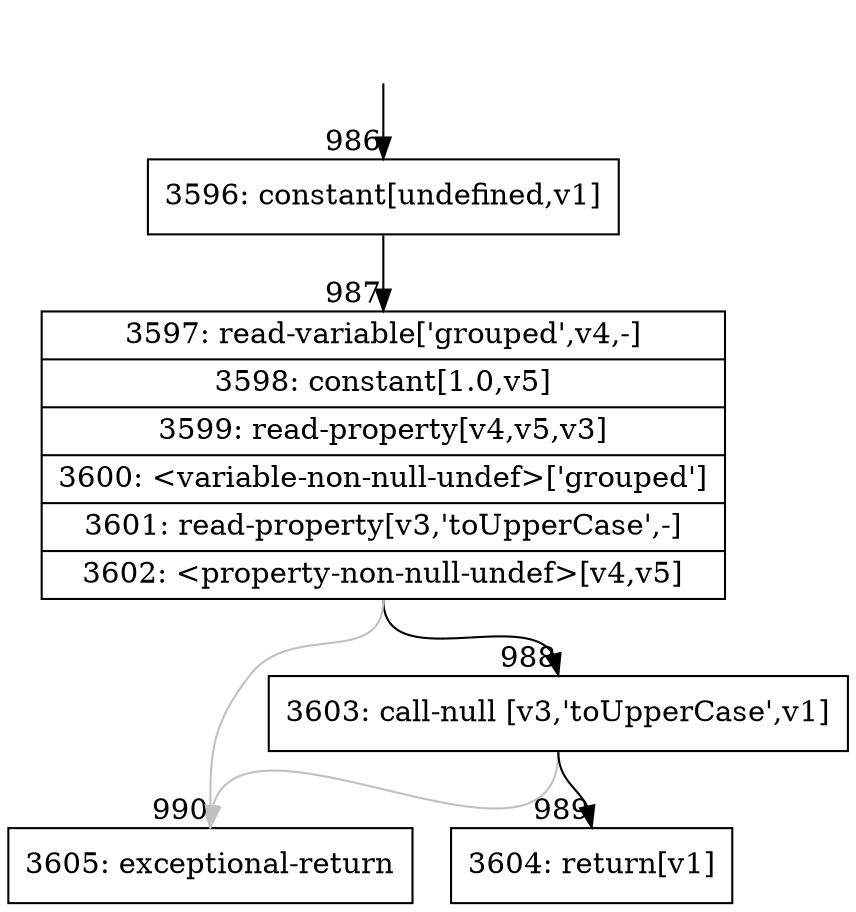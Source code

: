 digraph {
rankdir="TD"
BB_entry71[shape=none,label=""];
BB_entry71 -> BB986 [tailport=s, headport=n, headlabel="    986"]
BB986 [shape=record label="{3596: constant[undefined,v1]}" ] 
BB986 -> BB987 [tailport=s, headport=n, headlabel="      987"]
BB987 [shape=record label="{3597: read-variable['grouped',v4,-]|3598: constant[1.0,v5]|3599: read-property[v4,v5,v3]|3600: \<variable-non-null-undef\>['grouped']|3601: read-property[v3,'toUpperCase',-]|3602: \<property-non-null-undef\>[v4,v5]}" ] 
BB987 -> BB988 [tailport=s, headport=n, headlabel="      988"]
BB987 -> BB990 [tailport=s, headport=n, color=gray, headlabel="      990"]
BB988 [shape=record label="{3603: call-null [v3,'toUpperCase',v1]}" ] 
BB988 -> BB989 [tailport=s, headport=n, headlabel="      989"]
BB988 -> BB990 [tailport=s, headport=n, color=gray]
BB989 [shape=record label="{3604: return[v1]}" ] 
BB990 [shape=record label="{3605: exceptional-return}" ] 
//#$~ 803
}
